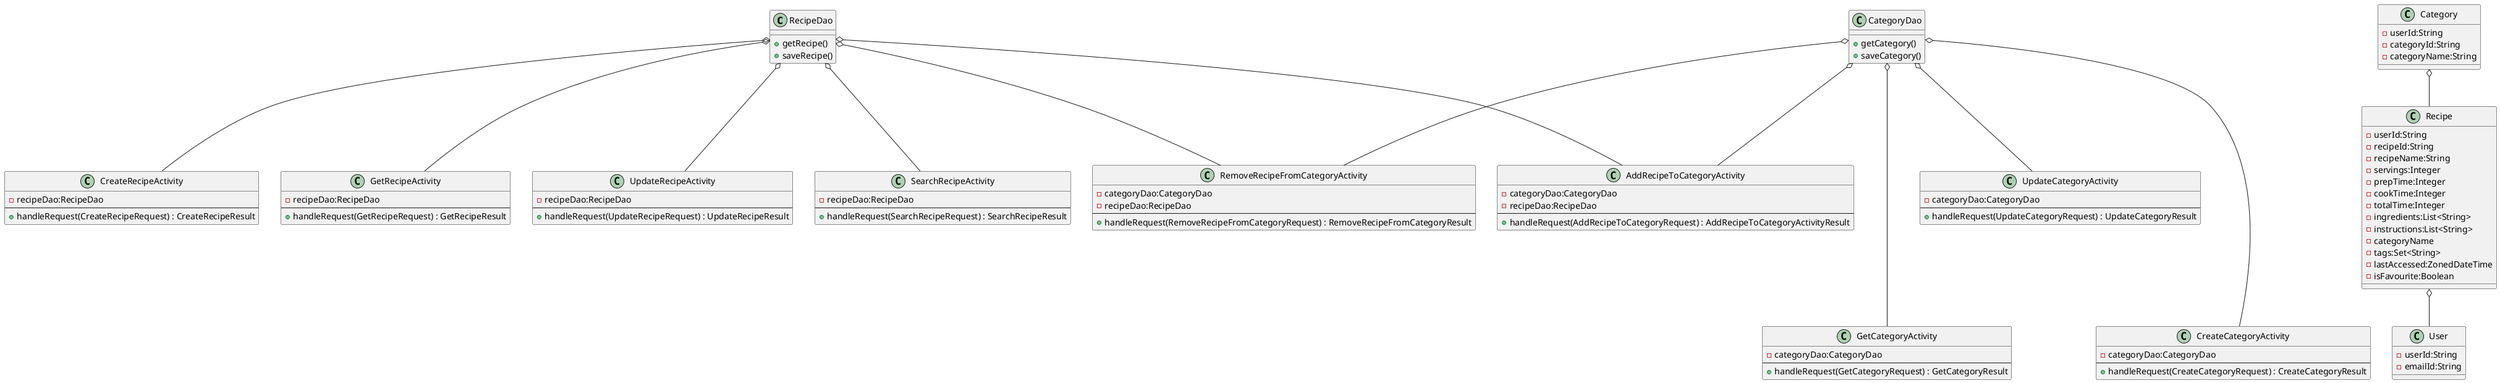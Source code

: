 @startuml
'https://plantuml.com/class-diagram
RecipeDao o-- GetRecipeActivity
RecipeDao o-- UpdateRecipeActivity
RecipeDao o-- SearchRecipeActivity
RecipeDao o-- CreateRecipeActivity


CategoryDao o--- GetCategoryActivity
CategoryDao o-- UpdateCategoryActivity
CategoryDao o--- CreateCategoryActivity

CategoryDao o-- AddRecipeToCategoryActivity
RecipeDao o-- AddRecipeToCategoryActivity

CategoryDao o-- RemoveRecipeFromCategoryActivity
RecipeDao o-- RemoveRecipeFromCategoryActivity

Recipe o-- User
Category o-- Recipe


class CreateRecipeActivity{
- recipeDao:RecipeDao
--
+ handleRequest(CreateRecipeRequest) : CreateRecipeResult
}

class GetRecipeActivity{
- recipeDao:RecipeDao
--
+ handleRequest(GetRecipeRequest) : GetRecipeResult
}

class UpdateRecipeActivity{
- recipeDao:RecipeDao
--
+ handleRequest(UpdateRecipeRequest) : UpdateRecipeResult
}

class SearchRecipeActivity{
- recipeDao:RecipeDao
--
+ handleRequest(SearchRecipeRequest) : SearchRecipeResult
}

class UpdateCategoryActivity{
- categoryDao:CategoryDao
--
+ handleRequest(UpdateCategoryRequest) : UpdateCategoryResult
}

class GetCategoryActivity{
- categoryDao:CategoryDao
--
+ handleRequest(GetCategoryRequest) : GetCategoryResult
}

class CreateCategoryActivity{
- categoryDao:CategoryDao
--
+ handleRequest(CreateCategoryRequest) : CreateCategoryResult
}

class AddRecipeToCategoryActivity{
- categoryDao:CategoryDao
- recipeDao:RecipeDao
--
+ handleRequest(AddRecipeToCategoryRequest) : AddRecipeToCategoryActivityResult
}

class RemoveRecipeFromCategoryActivity{
- categoryDao:CategoryDao
- recipeDao:RecipeDao
--
+ handleRequest(RemoveRecipeFromCategoryRequest) : RemoveRecipeFromCategoryResult
}

class RecipeDao{
+ getRecipe()
+ saveRecipe()
}

class CategoryDao{
+ getCategory()
+ saveCategory()
}

class User {
- userId:String
- emailId:String
}


class Recipe {
- userId:String
- recipeId:String
- recipeName:String
- servings:Integer
- prepTime:Integer
- cookTime:Integer
- totalTime:Integer
- ingredients:List<String>
- instructions:List<String>
- categoryName
- tags:Set<String>
- lastAccessed:ZonedDateTime
- isFavourite:Boolean
}

class Category {
- userId:String
- categoryId:String
- categoryName:String
}


@enduml